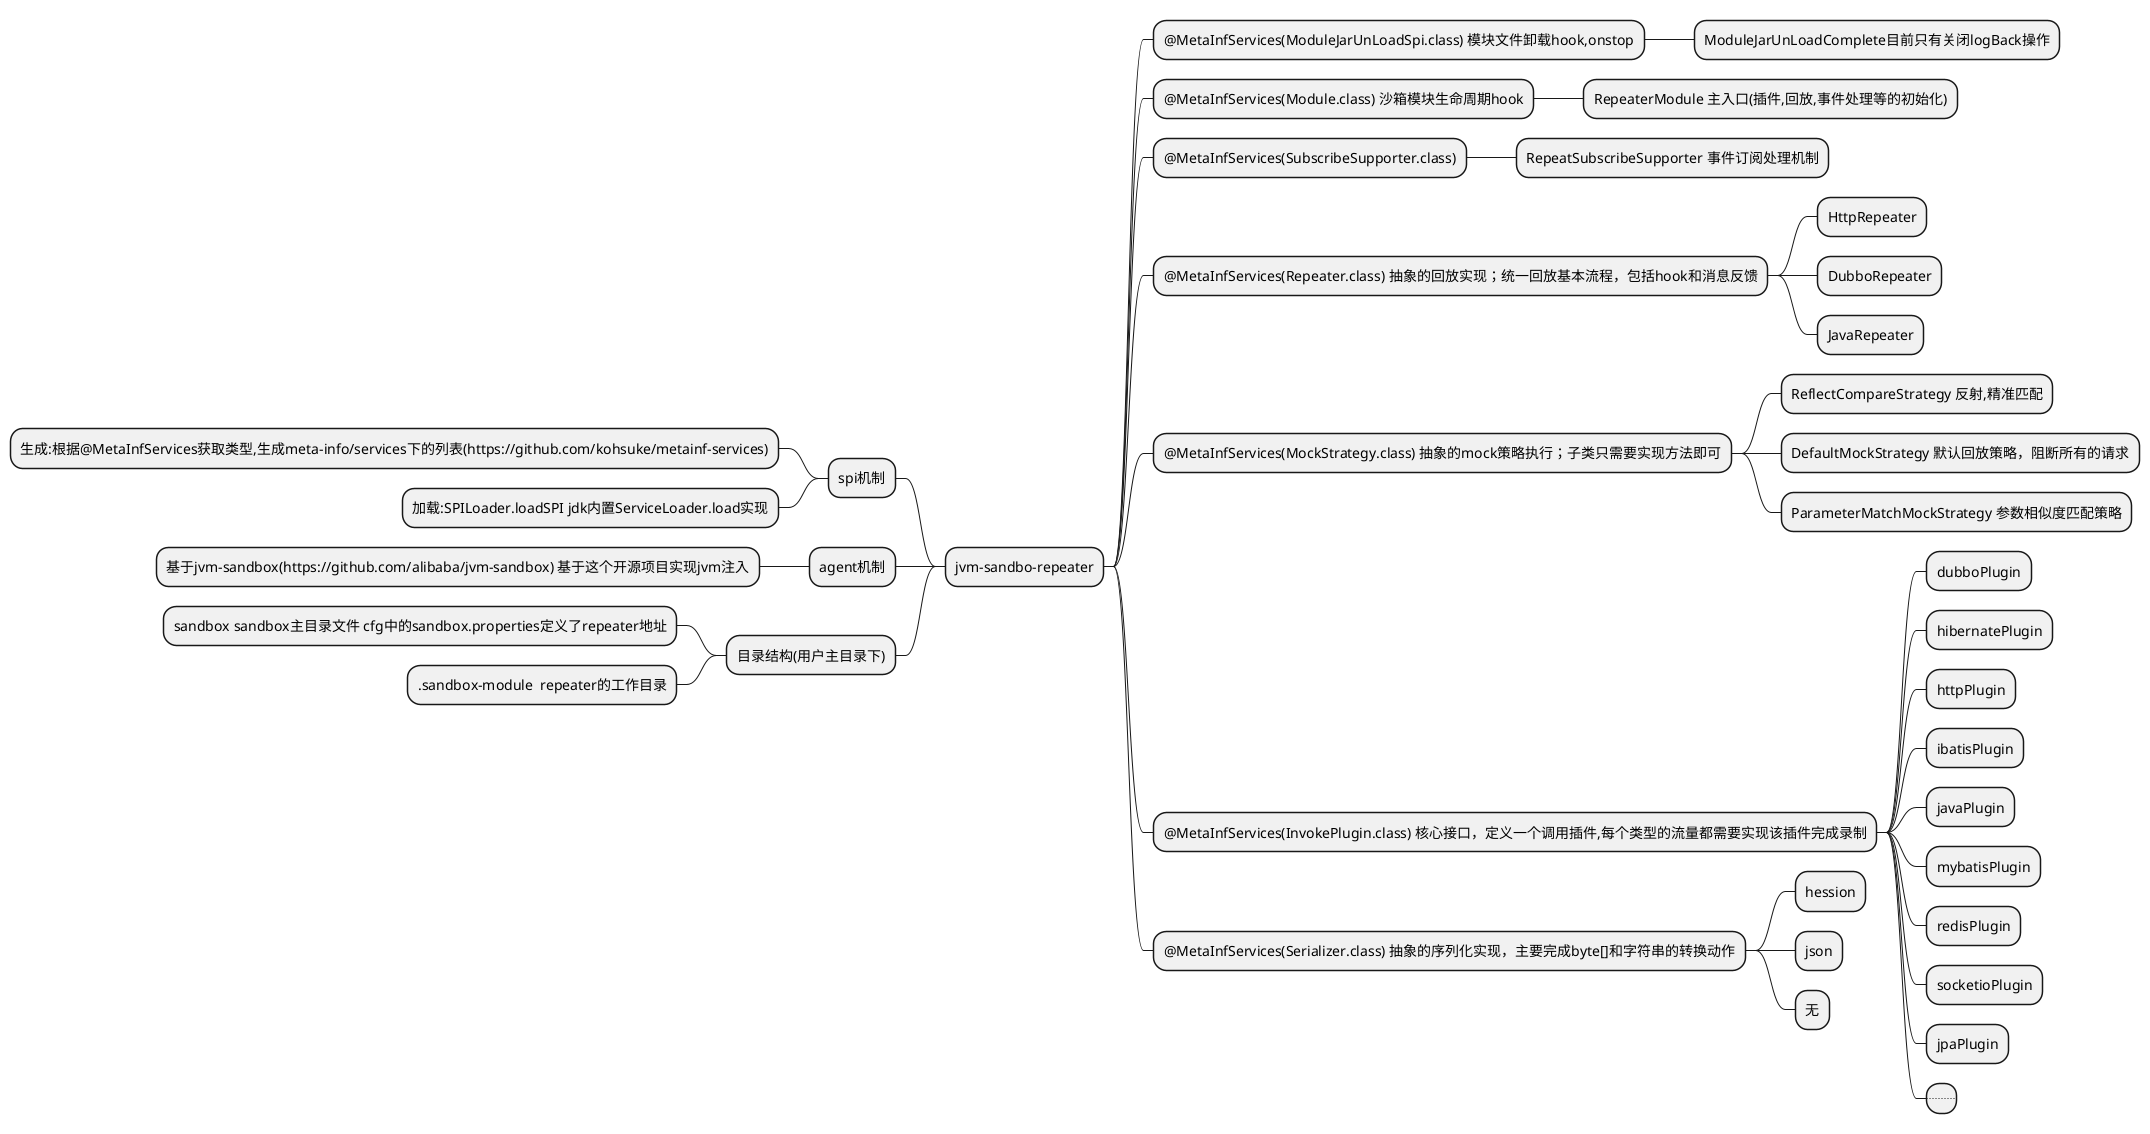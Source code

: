 @startmindmap
* jvm-sandbo-repeater
** @MetaInfServices(ModuleJarUnLoadSpi.class) 模块文件卸载hook,onstop
*** ModuleJarUnLoadComplete目前只有关闭logBack操作

** @MetaInfServices(Module.class) 沙箱模块生命周期hook
*** RepeaterModule 主入口(插件,回放,事件处理等的初始化)

** @MetaInfServices(SubscribeSupporter.class)
*** RepeatSubscribeSupporter 事件订阅处理机制

** @MetaInfServices(Repeater.class) 抽象的回放实现；统一回放基本流程，包括hook和消息反馈
*** HttpRepeater
*** DubboRepeater
*** JavaRepeater

** @MetaInfServices(MockStrategy.class) 抽象的mock策略执行；子类只需要实现方法即可
*** ReflectCompareStrategy 反射,精准匹配
*** DefaultMockStrategy 默认回放策略，阻断所有的请求
*** ParameterMatchMockStrategy 参数相似度匹配策略

** @MetaInfServices(InvokePlugin.class) 核心接口，定义一个调用插件,每个类型的流量都需要实现该插件完成录制
*** dubboPlugin
*** hibernatePlugin
*** httpPlugin
*** ibatisPlugin
*** javaPlugin
*** mybatisPlugin
*** redisPlugin
*** socketioPlugin
*** jpaPlugin
*** ....

** @MetaInfServices(Serializer.class) 抽象的序列化实现，主要完成byte[]和字符串的转换动作
*** hession
*** json
*** 无

left side

** spi机制
*** 生成:根据@MetaInfServices获取类型,生成meta-info/services下的列表(https://github.com/kohsuke/metainf-services)
*** 加载:SPILoader.loadSPI jdk内置ServiceLoader.load实现

** agent机制
*** 基于jvm-sandbox(https://github.com/alibaba/jvm-sandbox) 基于这个开源项目实现jvm注入

** 目录结构(用户主目录下)
***  sandbox sandbox主目录文件 cfg中的sandbox.properties定义了repeater地址
*** .sandbox-module  repeater的工作目录

@endmindmap
